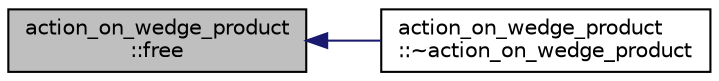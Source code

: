 digraph "action_on_wedge_product::free"
{
  edge [fontname="Helvetica",fontsize="10",labelfontname="Helvetica",labelfontsize="10"];
  node [fontname="Helvetica",fontsize="10",shape=record];
  rankdir="LR";
  Node695 [label="action_on_wedge_product\l::free",height=0.2,width=0.4,color="black", fillcolor="grey75", style="filled", fontcolor="black"];
  Node695 -> Node696 [dir="back",color="midnightblue",fontsize="10",style="solid",fontname="Helvetica"];
  Node696 [label="action_on_wedge_product\l::~action_on_wedge_product",height=0.2,width=0.4,color="black", fillcolor="white", style="filled",URL="$d0/deb/classaction__on__wedge__product.html#a5a8182a912819b2de07b48b95b3a36cf"];
}
